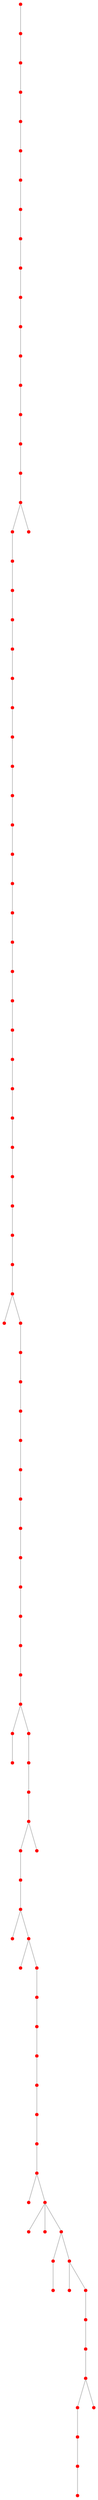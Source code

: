 graph {
	1 [color=red shape=point]
	23 [color=red shape=point]
	1 -- 23 [color=gray]
	58 [color=red shape=point]
	23 -- 58 [color=gray]
	10 [color=red shape=point]
	58 -- 10 [color=gray]
	11 [color=red shape=point]
	10 -- 11 [color=gray]
	26 [color=red shape=point]
	11 -- 26 [color=gray]
	38 [color=red shape=point]
	26 -- 38 [color=gray]
	39 [color=red shape=point]
	38 -- 39 [color=gray]
	25 [color=red shape=point]
	39 -- 25 [color=gray]
	12 [color=red shape=point]
	25 -- 12 [color=gray]
	73 [color=red shape=point]
	12 -- 73 [color=gray]
	13 [color=red shape=point]
	73 -- 13 [color=gray]
	15 [color=red shape=point]
	13 -- 15 [color=gray]
	8 [color=red shape=point]
	15 -- 8 [color=gray]
	66 [color=red shape=point]
	8 -- 66 [color=gray]
	64 [color=red shape=point]
	66 -- 64 [color=gray]
	91 [color=red shape=point]
	64 -- 91 [color=gray]
	98 [color=red shape=point]
	91 -- 98 [color=gray]
	0 [color=red shape=point]
	98 -- 0 [color=gray]
	93 [color=red shape=point]
	0 -- 93 [color=gray]
	43 [color=red shape=point]
	93 -- 43 [color=gray]
	17 [color=red shape=point]
	43 -- 17 [color=gray]
	34 [color=red shape=point]
	17 -- 34 [color=gray]
	14 [color=red shape=point]
	34 -- 14 [color=gray]
	56 [color=red shape=point]
	14 -- 56 [color=gray]
	77 [color=red shape=point]
	56 -- 77 [color=gray]
	24 [color=red shape=point]
	77 -- 24 [color=gray]
	82 [color=red shape=point]
	24 -- 82 [color=gray]
	60 [color=red shape=point]
	82 -- 60 [color=gray]
	55 [color=red shape=point]
	60 -- 55 [color=gray]
	99 [color=red shape=point]
	55 -- 99 [color=gray]
	59 [color=red shape=point]
	99 -- 59 [color=gray]
	22 [color=red shape=point]
	59 -- 22 [color=gray]
	21 [color=red shape=point]
	22 -- 21 [color=gray]
	52 [color=red shape=point]
	21 -- 52 [color=gray]
	69 [color=red shape=point]
	52 -- 69 [color=gray]
	33 [color=red shape=point]
	69 -- 33 [color=gray]
	48 [color=red shape=point]
	33 -- 48 [color=gray]
	16 [color=red shape=point]
	48 -- 16 [color=gray]
	54 [color=red shape=point]
	16 -- 54 [color=gray]
	20 [color=red shape=point]
	54 -- 20 [color=gray]
	95 [color=red shape=point]
	20 -- 95 [color=gray]
	19 [color=red shape=point]
	95 -- 19 [color=gray]
	49 [color=red shape=point]
	19 -- 49 [color=gray]
	47 [color=red shape=point]
	49 -- 47 [color=gray]
	50 [color=red shape=point]
	47 -- 50 [color=gray]
	70 [color=red shape=point]
	47 -- 70 [color=gray]
	46 [color=red shape=point]
	70 -- 46 [color=gray]
	32 [color=red shape=point]
	46 -- 32 [color=gray]
	28 [color=red shape=point]
	32 -- 28 [color=gray]
	57 [color=red shape=point]
	28 -- 57 [color=gray]
	29 [color=red shape=point]
	57 -- 29 [color=gray]
	61 [color=red shape=point]
	29 -- 61 [color=gray]
	35 [color=red shape=point]
	61 -- 35 [color=gray]
	37 [color=red shape=point]
	35 -- 37 [color=gray]
	4 [color=red shape=point]
	37 -- 4 [color=gray]
	31 [color=red shape=point]
	4 -- 31 [color=gray]
	3 [color=red shape=point]
	31 -- 3 [color=gray]
	97 [color=red shape=point]
	3 -- 97 [color=gray]
	7 [color=red shape=point]
	97 -- 7 [color=gray]
	6 [color=red shape=point]
	7 -- 6 [color=gray]
	86 [color=red shape=point]
	6 -- 86 [color=gray]
	90 [color=red shape=point]
	7 -- 90 [color=gray]
	71 [color=red shape=point]
	90 -- 71 [color=gray]
	68 [color=red shape=point]
	71 -- 68 [color=gray]
	42 [color=red shape=point]
	68 -- 42 [color=gray]
	51 [color=red shape=point]
	42 -- 51 [color=gray]
	27 [color=red shape=point]
	51 -- 27 [color=gray]
	74 [color=red shape=point]
	27 -- 74 [color=gray]
	88 [color=red shape=point]
	74 -- 88 [color=gray]
	63 [color=red shape=point]
	74 -- 63 [color=gray]
	9 [color=red shape=point]
	63 -- 9 [color=gray]
	84 [color=red shape=point]
	63 -- 84 [color=gray]
	81 [color=red shape=point]
	84 -- 81 [color=gray]
	36 [color=red shape=point]
	81 -- 36 [color=gray]
	92 [color=red shape=point]
	36 -- 92 [color=gray]
	2 [color=red shape=point]
	92 -- 2 [color=gray]
	96 [color=red shape=point]
	2 -- 96 [color=gray]
	40 [color=red shape=point]
	96 -- 40 [color=gray]
	79 [color=red shape=point]
	40 -- 79 [color=gray]
	62 [color=red shape=point]
	79 -- 62 [color=gray]
	85 [color=red shape=point]
	79 -- 85 [color=gray]
	5 [color=red shape=point]
	85 -- 5 [color=gray]
	87 [color=red shape=point]
	85 -- 87 [color=gray]
	78 [color=red shape=point]
	85 -- 78 [color=gray]
	53 [color=red shape=point]
	78 -- 53 [color=gray]
	80 [color=red shape=point]
	53 -- 80 [color=gray]
	41 [color=red shape=point]
	78 -- 41 [color=gray]
	30 [color=red shape=point]
	41 -- 30 [color=gray]
	45 [color=red shape=point]
	41 -- 45 [color=gray]
	44 [color=red shape=point]
	45 -- 44 [color=gray]
	94 [color=red shape=point]
	44 -- 94 [color=gray]
	89 [color=red shape=point]
	94 -- 89 [color=gray]
	18 [color=red shape=point]
	89 -- 18 [color=gray]
	67 [color=red shape=point]
	18 -- 67 [color=gray]
	76 [color=red shape=point]
	67 -- 76 [color=gray]
	83 [color=red shape=point]
	76 -- 83 [color=gray]
	72 [color=red shape=point]
	89 -- 72 [color=gray]
	75 [color=red shape=point]
	42 -- 75 [color=gray]
	65 [color=red shape=point]
	98 -- 65 [color=gray]
}

